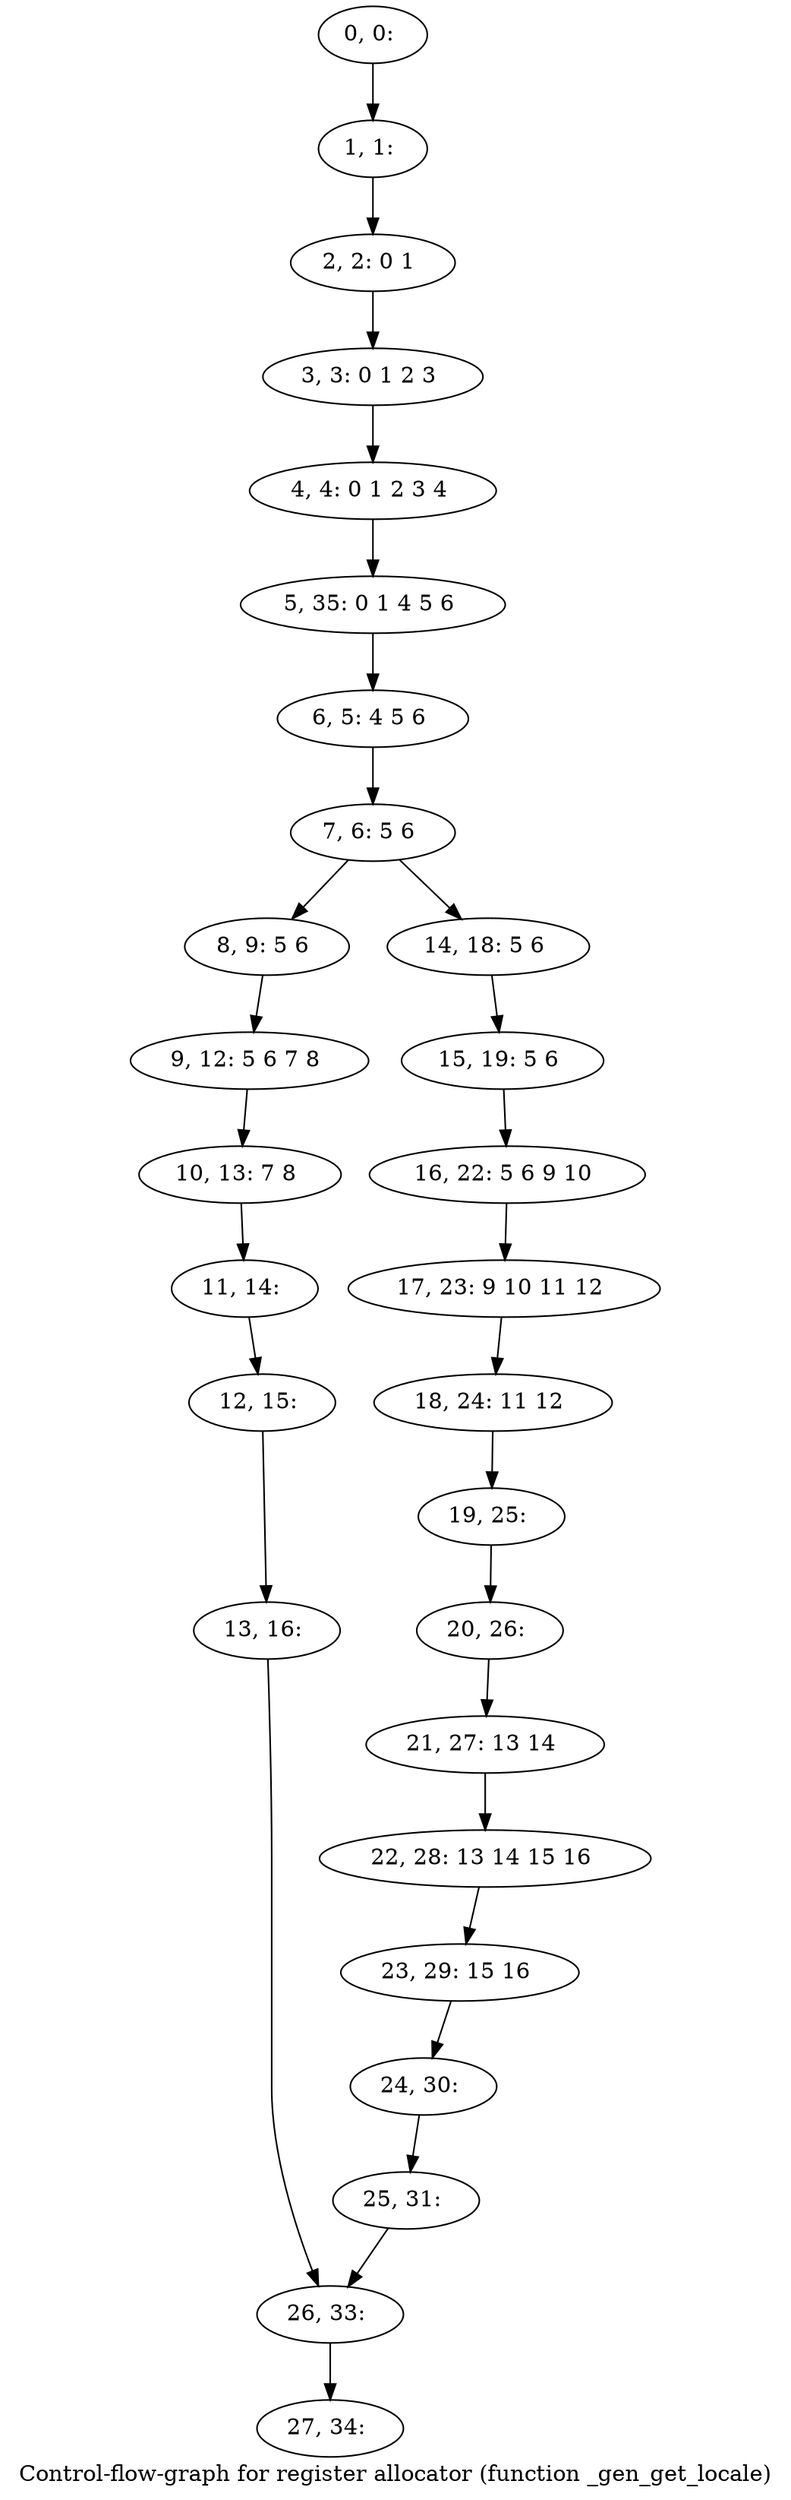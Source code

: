 digraph G {
graph [label="Control-flow-graph for register allocator (function _gen_get_locale)"]
0[label="0, 0: "];
1[label="1, 1: "];
2[label="2, 2: 0 1 "];
3[label="3, 3: 0 1 2 3 "];
4[label="4, 4: 0 1 2 3 4 "];
5[label="5, 35: 0 1 4 5 6 "];
6[label="6, 5: 4 5 6 "];
7[label="7, 6: 5 6 "];
8[label="8, 9: 5 6 "];
9[label="9, 12: 5 6 7 8 "];
10[label="10, 13: 7 8 "];
11[label="11, 14: "];
12[label="12, 15: "];
13[label="13, 16: "];
14[label="14, 18: 5 6 "];
15[label="15, 19: 5 6 "];
16[label="16, 22: 5 6 9 10 "];
17[label="17, 23: 9 10 11 12 "];
18[label="18, 24: 11 12 "];
19[label="19, 25: "];
20[label="20, 26: "];
21[label="21, 27: 13 14 "];
22[label="22, 28: 13 14 15 16 "];
23[label="23, 29: 15 16 "];
24[label="24, 30: "];
25[label="25, 31: "];
26[label="26, 33: "];
27[label="27, 34: "];
0->1 ;
1->2 ;
2->3 ;
3->4 ;
4->5 ;
5->6 ;
6->7 ;
7->8 ;
7->14 ;
8->9 ;
9->10 ;
10->11 ;
11->12 ;
12->13 ;
13->26 ;
14->15 ;
15->16 ;
16->17 ;
17->18 ;
18->19 ;
19->20 ;
20->21 ;
21->22 ;
22->23 ;
23->24 ;
24->25 ;
25->26 ;
26->27 ;
}
